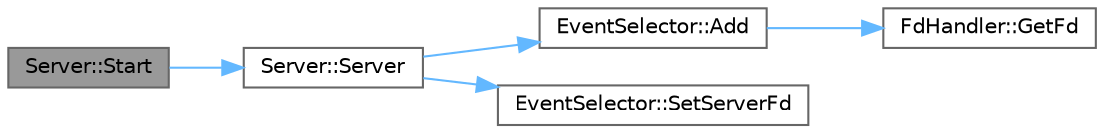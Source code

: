 digraph "Server::Start"
{
 // LATEX_PDF_SIZE
  bgcolor="transparent";
  edge [fontname=Helvetica,fontsize=10,labelfontname=Helvetica,labelfontsize=10];
  node [fontname=Helvetica,fontsize=10,shape=box,height=0.2,width=0.4];
  rankdir="LR";
  Node1 [id="Node000001",label="Server::Start",height=0.2,width=0.4,color="gray40", fillcolor="grey60", style="filled", fontcolor="black",tooltip="Статический метод для запуска сервера."];
  Node1 -> Node2 [id="edge1_Node000001_Node000002",color="steelblue1",style="solid",tooltip=" "];
  Node2 [id="Node000002",label="Server::Server",height=0.2,width=0.4,color="grey40", fillcolor="white", style="filled",URL="$class_server.html#a53ad1c9f97d2fd8dcf222943ee9aa40e",tooltip="Конструктор для сервера."];
  Node2 -> Node3 [id="edge2_Node000002_Node000003",color="steelblue1",style="solid",tooltip=" "];
  Node3 [id="Node000003",label="EventSelector::Add",height=0.2,width=0.4,color="grey40", fillcolor="white", style="filled",URL="$class_event_selector.html#a8043af807f70322a768cfc88f260c92d",tooltip="Добавляет дескриптор файла в массив."];
  Node3 -> Node4 [id="edge3_Node000003_Node000004",color="steelblue1",style="solid",tooltip=" "];
  Node4 [id="Node000004",label="FdHandler::GetFd",height=0.2,width=0.4,color="grey40", fillcolor="white", style="filled",URL="$class_fd_handler.html#a99ab037a5e79aa296fc4c4752f4a368a",tooltip="Получает дескриптор файла."];
  Node2 -> Node5 [id="edge4_Node000002_Node000005",color="steelblue1",style="solid",tooltip=" "];
  Node5 [id="Node000005",label="EventSelector::SetServerFd",height=0.2,width=0.4,color="grey40", fillcolor="white", style="filled",URL="$class_event_selector.html#add557411afa2c53a68268edabe00e995",tooltip="Устанавливает дескриптор файла сервера."];
}
